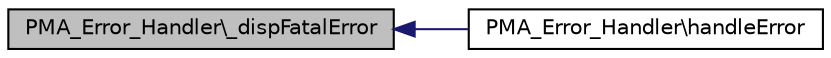digraph G
{
  edge [fontname="Helvetica",fontsize="10",labelfontname="Helvetica",labelfontsize="10"];
  node [fontname="Helvetica",fontsize="10",shape=record];
  rankdir="LR";
  Node1 [label="PMA_Error_Handler\\_dispFatalError",height=0.2,width=0.4,color="black", fillcolor="grey75", style="filled" fontcolor="black"];
  Node1 -> Node2 [dir="back",color="midnightblue",fontsize="10",style="solid",fontname="Helvetica"];
  Node2 [label="PMA_Error_Handler\\handleError",height=0.2,width=0.4,color="black", fillcolor="white", style="filled",URL="$classPMA__Error__Handler.html#a503f3b6939d709efc1b32b2b750bd374",tooltip="Error handler - called when errors are triggered/occured."];
}
